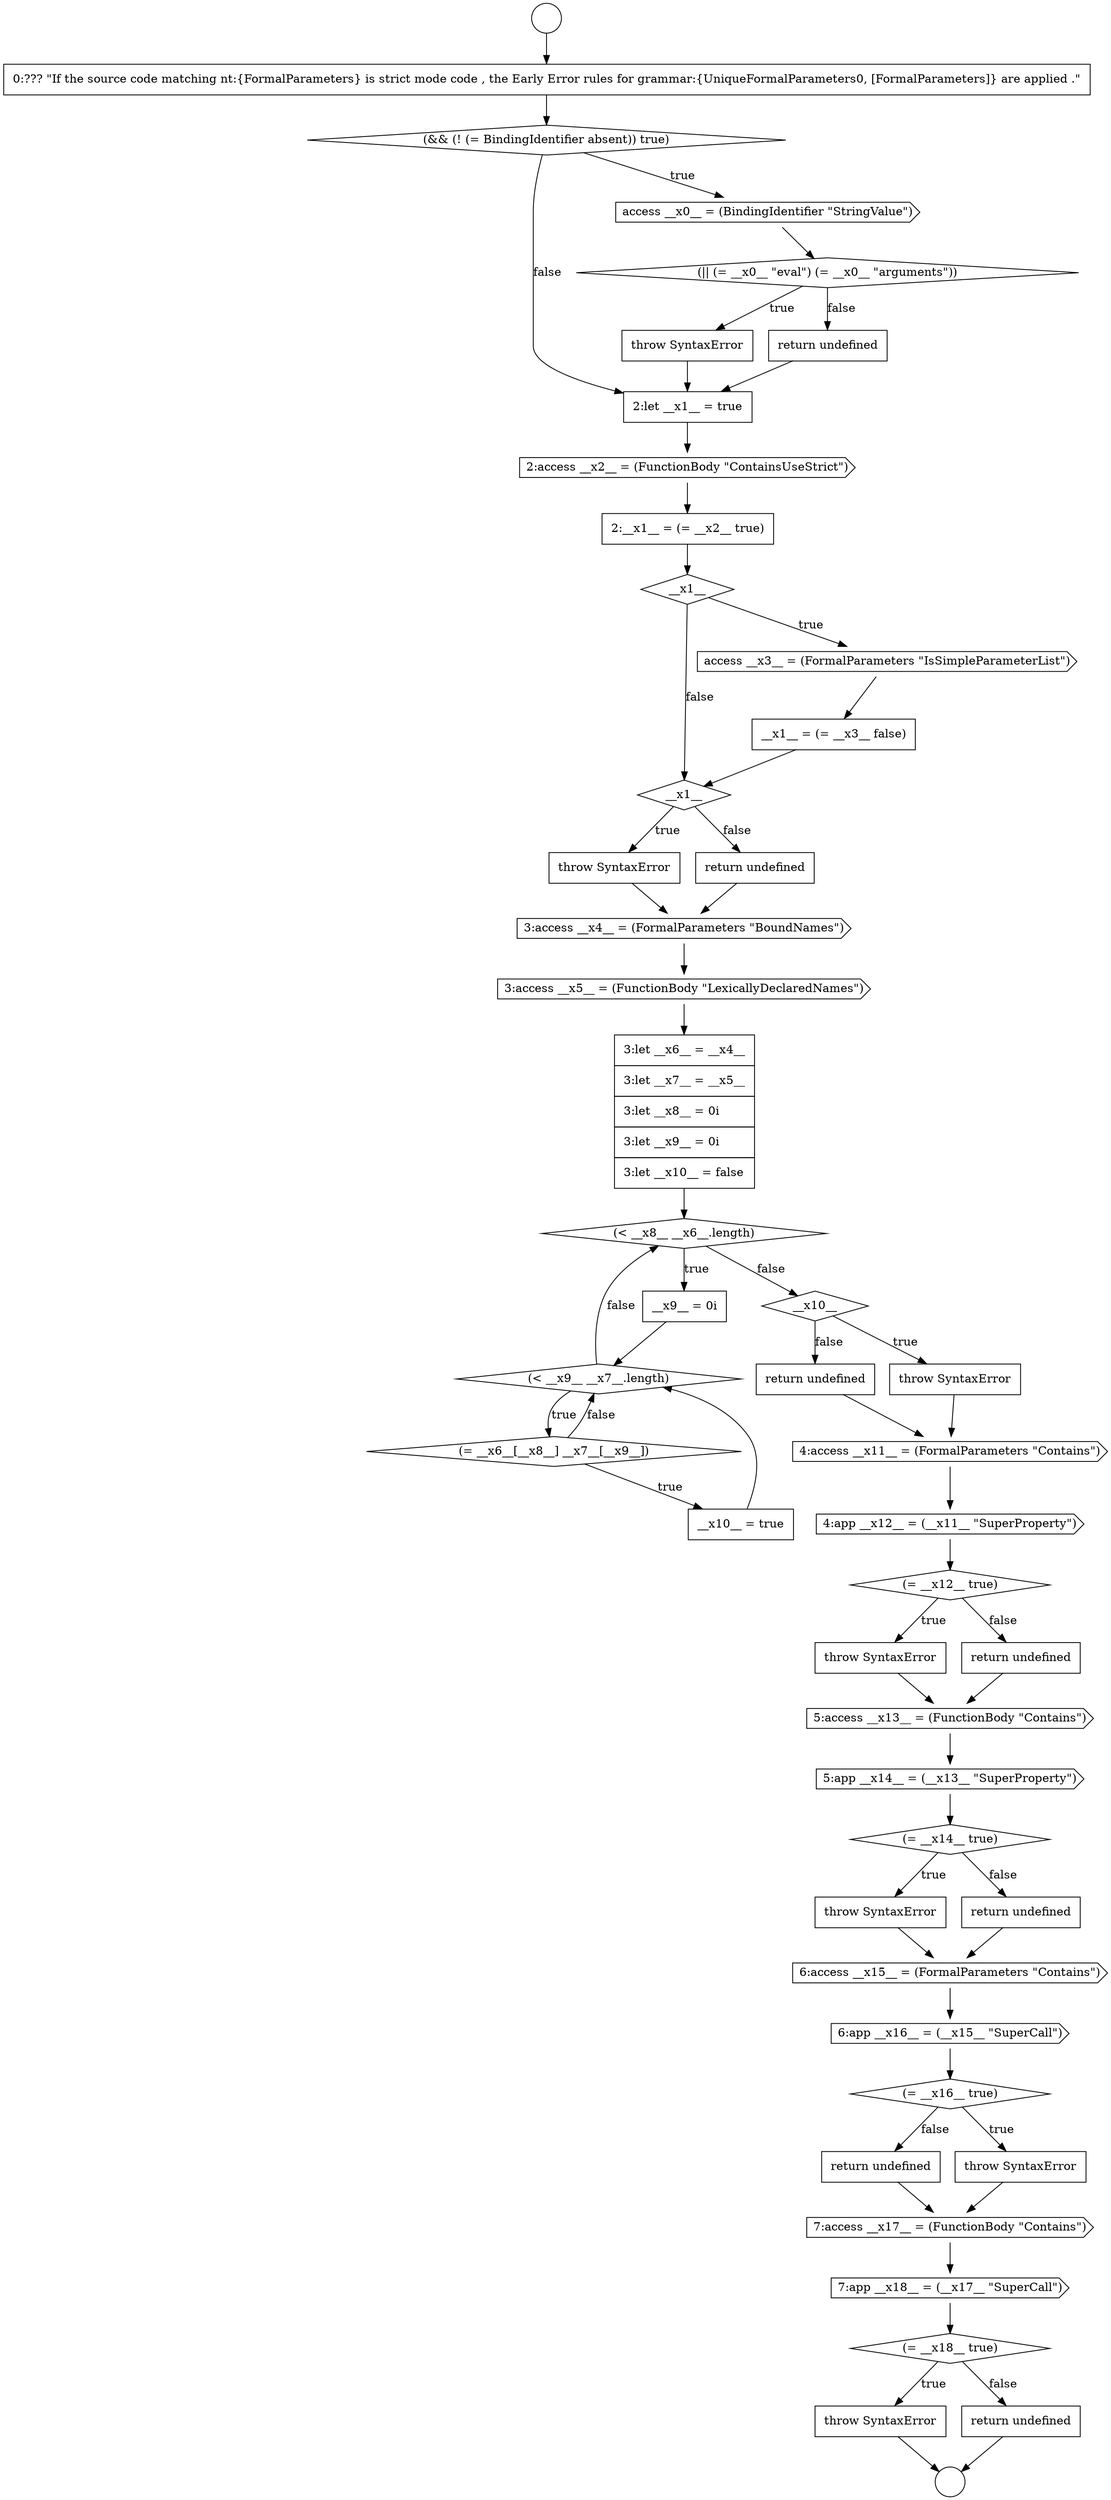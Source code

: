 digraph {
  node20592 [shape=none, margin=0, label=<<font color="black">
    <table border="0" cellborder="1" cellspacing="0" cellpadding="10">
      <tr><td align="left">2:let __x1__ = true</td></tr>
    </table>
  </font>> color="black" fillcolor="white" style=filled]
  node20597 [shape=none, margin=0, label=<<font color="black">
    <table border="0" cellborder="1" cellspacing="0" cellpadding="10">
      <tr><td align="left">__x1__ = (= __x3__ false)</td></tr>
    </table>
  </font>> color="black" fillcolor="white" style=filled]
  node20593 [shape=cds, label=<<font color="black">2:access __x2__ = (FunctionBody &quot;ContainsUseStrict&quot;)</font>> color="black" fillcolor="white" style=filled]
  node20586 [shape=none, margin=0, label=<<font color="black">
    <table border="0" cellborder="1" cellspacing="0" cellpadding="10">
      <tr><td align="left">0:??? &quot;If the source code matching nt:{FormalParameters} is strict mode code , the Early Error rules for grammar:{UniqueFormalParameters0, [FormalParameters]} are applied .&quot;</td></tr>
    </table>
  </font>> color="black" fillcolor="white" style=filled]
  node20590 [shape=none, margin=0, label=<<font color="black">
    <table border="0" cellborder="1" cellspacing="0" cellpadding="10">
      <tr><td align="left">throw SyntaxError</td></tr>
    </table>
  </font>> color="black" fillcolor="white" style=filled]
  node20599 [shape=none, margin=0, label=<<font color="black">
    <table border="0" cellborder="1" cellspacing="0" cellpadding="10">
      <tr><td align="left">throw SyntaxError</td></tr>
    </table>
  </font>> color="black" fillcolor="white" style=filled]
  node20587 [shape=diamond, label=<<font color="black">(&amp;&amp; (! (= BindingIdentifier absent)) true)</font>> color="black" fillcolor="white" style=filled]
  node20584 [shape=circle label=" " color="black" fillcolor="white" style=filled]
  node20595 [shape=diamond, label=<<font color="black">__x1__</font>> color="black" fillcolor="white" style=filled]
  node20623 [shape=cds, label=<<font color="black">6:app __x16__ = (__x15__ &quot;SuperCall&quot;)</font>> color="black" fillcolor="white" style=filled]
  node20626 [shape=none, margin=0, label=<<font color="black">
    <table border="0" cellborder="1" cellspacing="0" cellpadding="10">
      <tr><td align="left">return undefined</td></tr>
    </table>
  </font>> color="black" fillcolor="white" style=filled]
  node20601 [shape=cds, label=<<font color="black">3:access __x4__ = (FormalParameters &quot;BoundNames&quot;)</font>> color="black" fillcolor="white" style=filled]
  node20598 [shape=diamond, label=<<font color="black">__x1__</font>> color="black" fillcolor="white" style=filled]
  node20611 [shape=none, margin=0, label=<<font color="black">
    <table border="0" cellborder="1" cellspacing="0" cellpadding="10">
      <tr><td align="left">return undefined</td></tr>
    </table>
  </font>> color="black" fillcolor="white" style=filled]
  node20591 [shape=none, margin=0, label=<<font color="black">
    <table border="0" cellborder="1" cellspacing="0" cellpadding="10">
      <tr><td align="left">return undefined</td></tr>
    </table>
  </font>> color="black" fillcolor="white" style=filled]
  node20588 [shape=cds, label=<<font color="black">access __x0__ = (BindingIdentifier &quot;StringValue&quot;)</font>> color="black" fillcolor="white" style=filled]
  node20594 [shape=none, margin=0, label=<<font color="black">
    <table border="0" cellborder="1" cellspacing="0" cellpadding="10">
      <tr><td align="left">2:__x1__ = (= __x2__ true)</td></tr>
    </table>
  </font>> color="black" fillcolor="white" style=filled]
  node20615 [shape=none, margin=0, label=<<font color="black">
    <table border="0" cellborder="1" cellspacing="0" cellpadding="10">
      <tr><td align="left">throw SyntaxError</td></tr>
    </table>
  </font>> color="black" fillcolor="white" style=filled]
  node20619 [shape=diamond, label=<<font color="black">(= __x14__ true)</font>> color="black" fillcolor="white" style=filled]
  node20605 [shape=none, margin=0, label=<<font color="black">
    <table border="0" cellborder="1" cellspacing="0" cellpadding="10">
      <tr><td align="left">__x9__ = 0i</td></tr>
    </table>
  </font>> color="black" fillcolor="white" style=filled]
  node20630 [shape=none, margin=0, label=<<font color="black">
    <table border="0" cellborder="1" cellspacing="0" cellpadding="10">
      <tr><td align="left">throw SyntaxError</td></tr>
    </table>
  </font>> color="black" fillcolor="white" style=filled]
  node20625 [shape=none, margin=0, label=<<font color="black">
    <table border="0" cellborder="1" cellspacing="0" cellpadding="10">
      <tr><td align="left">throw SyntaxError</td></tr>
    </table>
  </font>> color="black" fillcolor="white" style=filled]
  node20610 [shape=none, margin=0, label=<<font color="black">
    <table border="0" cellborder="1" cellspacing="0" cellpadding="10">
      <tr><td align="left">throw SyntaxError</td></tr>
    </table>
  </font>> color="black" fillcolor="white" style=filled]
  node20602 [shape=cds, label=<<font color="black">3:access __x5__ = (FunctionBody &quot;LexicallyDeclaredNames&quot;)</font>> color="black" fillcolor="white" style=filled]
  node20585 [shape=circle label=" " color="black" fillcolor="white" style=filled]
  node20624 [shape=diamond, label=<<font color="black">(= __x16__ true)</font>> color="black" fillcolor="white" style=filled]
  node20589 [shape=diamond, label=<<font color="black">(|| (= __x0__ &quot;eval&quot;) (= __x0__ &quot;arguments&quot;))</font>> color="black" fillcolor="white" style=filled]
  node20620 [shape=none, margin=0, label=<<font color="black">
    <table border="0" cellborder="1" cellspacing="0" cellpadding="10">
      <tr><td align="left">throw SyntaxError</td></tr>
    </table>
  </font>> color="black" fillcolor="white" style=filled]
  node20614 [shape=diamond, label=<<font color="black">(= __x12__ true)</font>> color="black" fillcolor="white" style=filled]
  node20629 [shape=diamond, label=<<font color="black">(= __x18__ true)</font>> color="black" fillcolor="white" style=filled]
  node20606 [shape=diamond, label=<<font color="black">(&lt; __x9__ __x7__.length)</font>> color="black" fillcolor="white" style=filled]
  node20600 [shape=none, margin=0, label=<<font color="black">
    <table border="0" cellborder="1" cellspacing="0" cellpadding="10">
      <tr><td align="left">return undefined</td></tr>
    </table>
  </font>> color="black" fillcolor="white" style=filled]
  node20609 [shape=diamond, label=<<font color="black">__x10__</font>> color="black" fillcolor="white" style=filled]
  node20621 [shape=none, margin=0, label=<<font color="black">
    <table border="0" cellborder="1" cellspacing="0" cellpadding="10">
      <tr><td align="left">return undefined</td></tr>
    </table>
  </font>> color="black" fillcolor="white" style=filled]
  node20628 [shape=cds, label=<<font color="black">7:app __x18__ = (__x17__ &quot;SuperCall&quot;)</font>> color="black" fillcolor="white" style=filled]
  node20603 [shape=none, margin=0, label=<<font color="black">
    <table border="0" cellborder="1" cellspacing="0" cellpadding="10">
      <tr><td align="left">3:let __x6__ = __x4__</td></tr>
      <tr><td align="left">3:let __x7__ = __x5__</td></tr>
      <tr><td align="left">3:let __x8__ = 0i</td></tr>
      <tr><td align="left">3:let __x9__ = 0i</td></tr>
      <tr><td align="left">3:let __x10__ = false</td></tr>
    </table>
  </font>> color="black" fillcolor="white" style=filled]
  node20617 [shape=cds, label=<<font color="black">5:access __x13__ = (FunctionBody &quot;Contains&quot;)</font>> color="black" fillcolor="white" style=filled]
  node20607 [shape=diamond, label=<<font color="black">(= __x6__[__x8__] __x7__[__x9__])</font>> color="black" fillcolor="white" style=filled]
  node20596 [shape=cds, label=<<font color="black">access __x3__ = (FormalParameters &quot;IsSimpleParameterList&quot;)</font>> color="black" fillcolor="white" style=filled]
  node20613 [shape=cds, label=<<font color="black">4:app __x12__ = (__x11__ &quot;SuperProperty&quot;)</font>> color="black" fillcolor="white" style=filled]
  node20627 [shape=cds, label=<<font color="black">7:access __x17__ = (FunctionBody &quot;Contains&quot;)</font>> color="black" fillcolor="white" style=filled]
  node20604 [shape=diamond, label=<<font color="black">(&lt; __x8__ __x6__.length)</font>> color="black" fillcolor="white" style=filled]
  node20622 [shape=cds, label=<<font color="black">6:access __x15__ = (FormalParameters &quot;Contains&quot;)</font>> color="black" fillcolor="white" style=filled]
  node20612 [shape=cds, label=<<font color="black">4:access __x11__ = (FormalParameters &quot;Contains&quot;)</font>> color="black" fillcolor="white" style=filled]
  node20631 [shape=none, margin=0, label=<<font color="black">
    <table border="0" cellborder="1" cellspacing="0" cellpadding="10">
      <tr><td align="left">return undefined</td></tr>
    </table>
  </font>> color="black" fillcolor="white" style=filled]
  node20608 [shape=none, margin=0, label=<<font color="black">
    <table border="0" cellborder="1" cellspacing="0" cellpadding="10">
      <tr><td align="left">__x10__ = true</td></tr>
    </table>
  </font>> color="black" fillcolor="white" style=filled]
  node20618 [shape=cds, label=<<font color="black">5:app __x14__ = (__x13__ &quot;SuperProperty&quot;)</font>> color="black" fillcolor="white" style=filled]
  node20616 [shape=none, margin=0, label=<<font color="black">
    <table border="0" cellborder="1" cellspacing="0" cellpadding="10">
      <tr><td align="left">return undefined</td></tr>
    </table>
  </font>> color="black" fillcolor="white" style=filled]
  node20628 -> node20629 [ color="black"]
  node20603 -> node20604 [ color="black"]
  node20602 -> node20603 [ color="black"]
  node20586 -> node20587 [ color="black"]
  node20599 -> node20601 [ color="black"]
  node20622 -> node20623 [ color="black"]
  node20611 -> node20612 [ color="black"]
  node20620 -> node20622 [ color="black"]
  node20597 -> node20598 [ color="black"]
  node20605 -> node20606 [ color="black"]
  node20598 -> node20599 [label=<<font color="black">true</font>> color="black"]
  node20598 -> node20600 [label=<<font color="black">false</font>> color="black"]
  node20625 -> node20627 [ color="black"]
  node20592 -> node20593 [ color="black"]
  node20617 -> node20618 [ color="black"]
  node20593 -> node20594 [ color="black"]
  node20614 -> node20615 [label=<<font color="black">true</font>> color="black"]
  node20614 -> node20616 [label=<<font color="black">false</font>> color="black"]
  node20607 -> node20608 [label=<<font color="black">true</font>> color="black"]
  node20607 -> node20606 [label=<<font color="black">false</font>> color="black"]
  node20587 -> node20588 [label=<<font color="black">true</font>> color="black"]
  node20587 -> node20592 [label=<<font color="black">false</font>> color="black"]
  node20591 -> node20592 [ color="black"]
  node20631 -> node20585 [ color="black"]
  node20596 -> node20597 [ color="black"]
  node20615 -> node20617 [ color="black"]
  node20609 -> node20610 [label=<<font color="black">true</font>> color="black"]
  node20609 -> node20611 [label=<<font color="black">false</font>> color="black"]
  node20623 -> node20624 [ color="black"]
  node20584 -> node20586 [ color="black"]
  node20595 -> node20596 [label=<<font color="black">true</font>> color="black"]
  node20595 -> node20598 [label=<<font color="black">false</font>> color="black"]
  node20624 -> node20625 [label=<<font color="black">true</font>> color="black"]
  node20624 -> node20626 [label=<<font color="black">false</font>> color="black"]
  node20619 -> node20620 [label=<<font color="black">true</font>> color="black"]
  node20619 -> node20621 [label=<<font color="black">false</font>> color="black"]
  node20594 -> node20595 [ color="black"]
  node20608 -> node20606 [ color="black"]
  node20588 -> node20589 [ color="black"]
  node20590 -> node20592 [ color="black"]
  node20610 -> node20612 [ color="black"]
  node20604 -> node20605 [label=<<font color="black">true</font>> color="black"]
  node20604 -> node20609 [label=<<font color="black">false</font>> color="black"]
  node20612 -> node20613 [ color="black"]
  node20606 -> node20607 [label=<<font color="black">true</font>> color="black"]
  node20606 -> node20604 [label=<<font color="black">false</font>> color="black"]
  node20589 -> node20590 [label=<<font color="black">true</font>> color="black"]
  node20589 -> node20591 [label=<<font color="black">false</font>> color="black"]
  node20618 -> node20619 [ color="black"]
  node20626 -> node20627 [ color="black"]
  node20629 -> node20630 [label=<<font color="black">true</font>> color="black"]
  node20629 -> node20631 [label=<<font color="black">false</font>> color="black"]
  node20613 -> node20614 [ color="black"]
  node20601 -> node20602 [ color="black"]
  node20616 -> node20617 [ color="black"]
  node20627 -> node20628 [ color="black"]
  node20621 -> node20622 [ color="black"]
  node20630 -> node20585 [ color="black"]
  node20600 -> node20601 [ color="black"]
}
